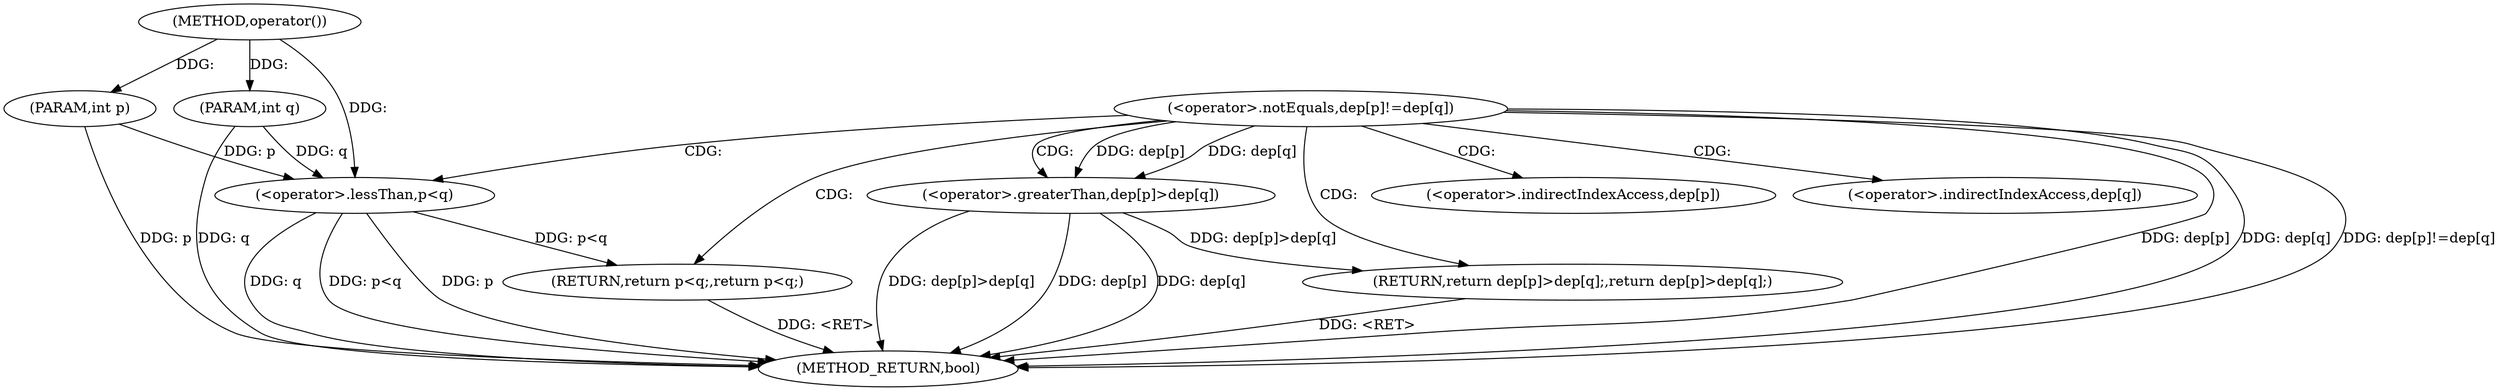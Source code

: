 digraph "operator()" {  
"1000642" [label = "(METHOD,operator())" ]
"1000667" [label = "(METHOD_RETURN,bool)" ]
"1000643" [label = "(PARAM,int p)" ]
"1000644" [label = "(PARAM,int q)" ]
"1000647" [label = "(<operator>.notEquals,dep[p]!=dep[q])" ]
"1000654" [label = "(RETURN,return dep[p]>dep[q];,return dep[p]>dep[q];)" ]
"1000655" [label = "(<operator>.greaterThan,dep[p]>dep[q])" ]
"1000663" [label = "(RETURN,return p<q;,return p<q;)" ]
"1000664" [label = "(<operator>.lessThan,p<q)" ]
"1000656" [label = "(<operator>.indirectIndexAccess,dep[p])" ]
"1000659" [label = "(<operator>.indirectIndexAccess,dep[q])" ]
  "1000663" -> "1000667"  [ label = "DDG: <RET>"] 
  "1000654" -> "1000667"  [ label = "DDG: <RET>"] 
  "1000643" -> "1000667"  [ label = "DDG: p"] 
  "1000644" -> "1000667"  [ label = "DDG: q"] 
  "1000647" -> "1000667"  [ label = "DDG: dep[p]"] 
  "1000647" -> "1000667"  [ label = "DDG: dep[q]"] 
  "1000647" -> "1000667"  [ label = "DDG: dep[p]!=dep[q]"] 
  "1000664" -> "1000667"  [ label = "DDG: p"] 
  "1000664" -> "1000667"  [ label = "DDG: q"] 
  "1000664" -> "1000667"  [ label = "DDG: p<q"] 
  "1000655" -> "1000667"  [ label = "DDG: dep[p]"] 
  "1000655" -> "1000667"  [ label = "DDG: dep[q]"] 
  "1000655" -> "1000667"  [ label = "DDG: dep[p]>dep[q]"] 
  "1000642" -> "1000643"  [ label = "DDG: "] 
  "1000642" -> "1000644"  [ label = "DDG: "] 
  "1000655" -> "1000654"  [ label = "DDG: dep[p]>dep[q]"] 
  "1000664" -> "1000663"  [ label = "DDG: p<q"] 
  "1000647" -> "1000655"  [ label = "DDG: dep[p]"] 
  "1000647" -> "1000655"  [ label = "DDG: dep[q]"] 
  "1000643" -> "1000664"  [ label = "DDG: p"] 
  "1000642" -> "1000664"  [ label = "DDG: "] 
  "1000644" -> "1000664"  [ label = "DDG: q"] 
  "1000647" -> "1000656"  [ label = "CDG: "] 
  "1000647" -> "1000654"  [ label = "CDG: "] 
  "1000647" -> "1000659"  [ label = "CDG: "] 
  "1000647" -> "1000655"  [ label = "CDG: "] 
  "1000647" -> "1000663"  [ label = "CDG: "] 
  "1000647" -> "1000664"  [ label = "CDG: "] 
}
